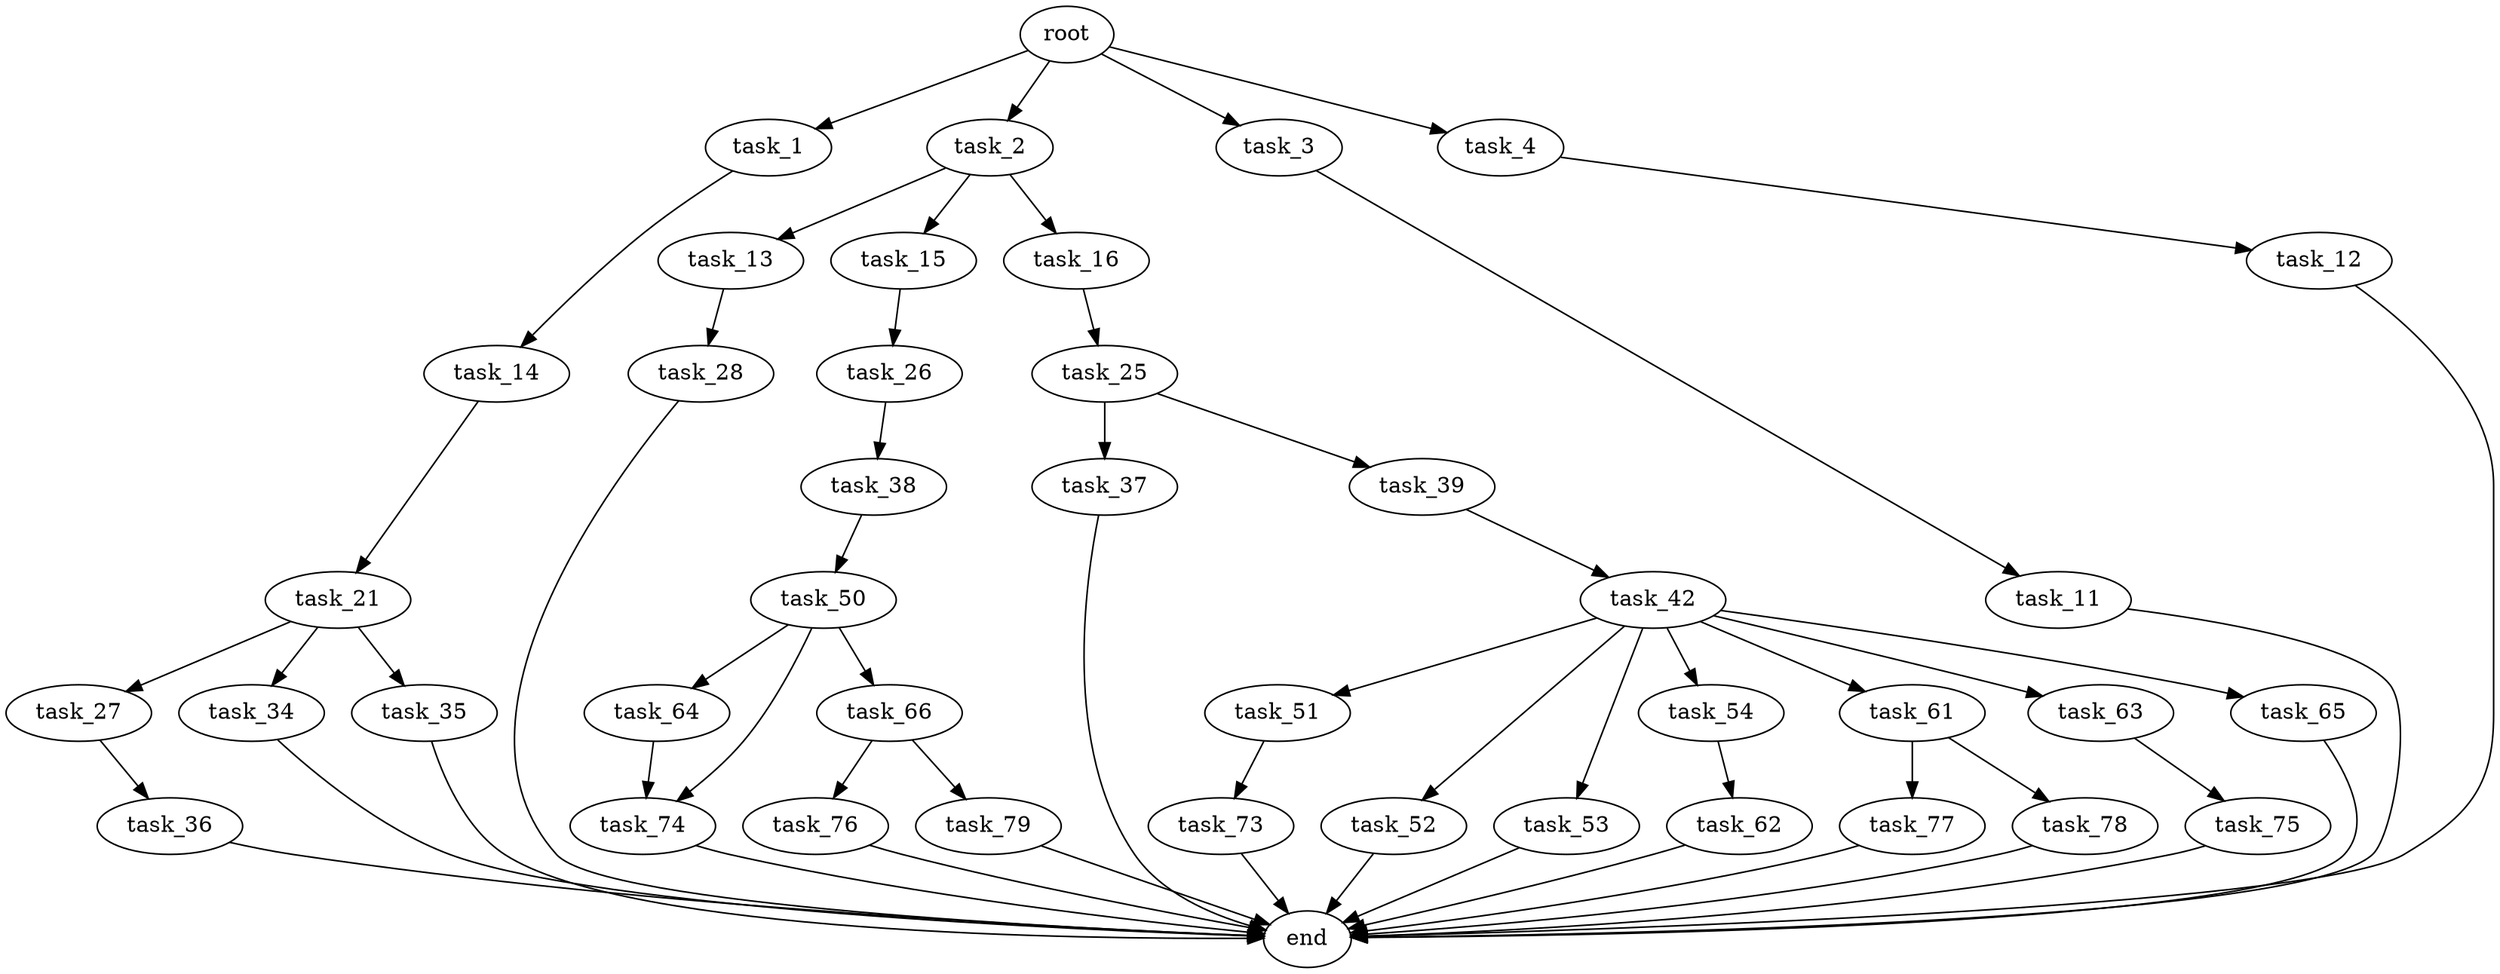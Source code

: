 digraph G {
  root [size="0.000000"];
  task_1 [size="26055233872.000000"];
  task_2 [size="632237320743.000000"];
  task_3 [size="17476780453.000000"];
  task_4 [size="1073741824000.000000"];
  task_11 [size="231928233984.000000"];
  task_12 [size="18457567795.000000"];
  task_13 [size="8589934592.000000"];
  task_14 [size="167750083551.000000"];
  task_15 [size="368293445632.000000"];
  task_16 [size="782757789696.000000"];
  task_21 [size="111341582631.000000"];
  task_25 [size="4169551060.000000"];
  task_26 [size="6633907023.000000"];
  task_27 [size="782757789696.000000"];
  task_28 [size="25093493840.000000"];
  task_34 [size="4654701277.000000"];
  task_35 [size="948385823.000000"];
  task_36 [size="806682253867.000000"];
  task_37 [size="807811515093.000000"];
  task_38 [size="594541808317.000000"];
  task_39 [size="8589934592.000000"];
  task_42 [size="939362774656.000000"];
  task_50 [size="19434463048.000000"];
  task_51 [size="1073741824000.000000"];
  task_52 [size="9275814203.000000"];
  task_53 [size="231928233984.000000"];
  task_54 [size="159711205375.000000"];
  task_61 [size="1204463552.000000"];
  task_62 [size="729754949355.000000"];
  task_63 [size="120119095471.000000"];
  task_64 [size="204603715528.000000"];
  task_65 [size="176249440276.000000"];
  task_66 [size="28991029248.000000"];
  task_73 [size="276887868507.000000"];
  task_74 [size="628469937.000000"];
  task_75 [size="68719476736.000000"];
  task_76 [size="622496469483.000000"];
  task_77 [size="7279224362.000000"];
  task_78 [size="20923514882.000000"];
  task_79 [size="120700112929.000000"];
  end [size="0.000000"];

  root -> task_1 [size="1.000000"];
  root -> task_2 [size="1.000000"];
  root -> task_3 [size="1.000000"];
  root -> task_4 [size="1.000000"];
  task_1 -> task_14 [size="679477248.000000"];
  task_2 -> task_13 [size="536870912.000000"];
  task_2 -> task_15 [size="536870912.000000"];
  task_2 -> task_16 [size="536870912.000000"];
  task_3 -> task_11 [size="33554432.000000"];
  task_4 -> task_12 [size="838860800.000000"];
  task_11 -> end [size="1.000000"];
  task_12 -> end [size="1.000000"];
  task_13 -> task_28 [size="33554432.000000"];
  task_14 -> task_21 [size="209715200.000000"];
  task_15 -> task_26 [size="411041792.000000"];
  task_16 -> task_25 [size="679477248.000000"];
  task_21 -> task_27 [size="209715200.000000"];
  task_21 -> task_34 [size="209715200.000000"];
  task_21 -> task_35 [size="209715200.000000"];
  task_25 -> task_37 [size="301989888.000000"];
  task_25 -> task_39 [size="301989888.000000"];
  task_26 -> task_38 [size="536870912.000000"];
  task_27 -> task_36 [size="679477248.000000"];
  task_28 -> end [size="1.000000"];
  task_34 -> end [size="1.000000"];
  task_35 -> end [size="1.000000"];
  task_36 -> end [size="1.000000"];
  task_37 -> end [size="1.000000"];
  task_38 -> task_50 [size="536870912.000000"];
  task_39 -> task_42 [size="33554432.000000"];
  task_42 -> task_51 [size="838860800.000000"];
  task_42 -> task_52 [size="838860800.000000"];
  task_42 -> task_53 [size="838860800.000000"];
  task_42 -> task_54 [size="838860800.000000"];
  task_42 -> task_61 [size="838860800.000000"];
  task_42 -> task_63 [size="838860800.000000"];
  task_42 -> task_65 [size="838860800.000000"];
  task_50 -> task_64 [size="411041792.000000"];
  task_50 -> task_66 [size="411041792.000000"];
  task_50 -> task_74 [size="411041792.000000"];
  task_51 -> task_73 [size="838860800.000000"];
  task_52 -> end [size="1.000000"];
  task_53 -> end [size="1.000000"];
  task_54 -> task_62 [size="134217728.000000"];
  task_61 -> task_77 [size="33554432.000000"];
  task_61 -> task_78 [size="33554432.000000"];
  task_62 -> end [size="1.000000"];
  task_63 -> task_75 [size="134217728.000000"];
  task_64 -> task_74 [size="134217728.000000"];
  task_65 -> end [size="1.000000"];
  task_66 -> task_76 [size="75497472.000000"];
  task_66 -> task_79 [size="75497472.000000"];
  task_73 -> end [size="1.000000"];
  task_74 -> end [size="1.000000"];
  task_75 -> end [size="1.000000"];
  task_76 -> end [size="1.000000"];
  task_77 -> end [size="1.000000"];
  task_78 -> end [size="1.000000"];
  task_79 -> end [size="1.000000"];
}
